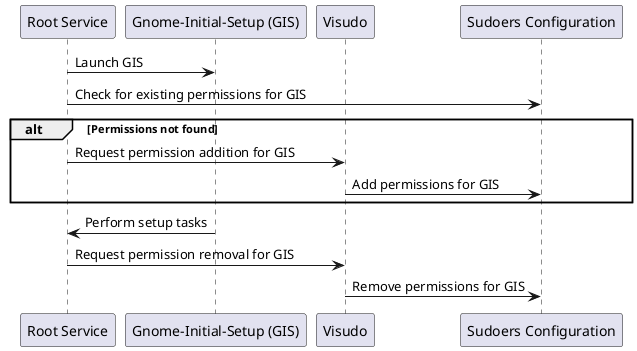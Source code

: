 @startuml gis-sudo-permissions-flow
Participant Root_Service as "Root Service"
Participant GIS as "Gnome-Initial-Setup (GIS)"
Participant Visudo as "Visudo"
Participant Sudoers as "Sudoers Configuration"

Root_Service -> GIS: Launch GIS
Root_Service -> Sudoers: Check for existing permissions for GIS
alt Permissions not found
    Root_Service -> Visudo: Request permission addition for GIS
    Visudo -> Sudoers: Add permissions for GIS
end
GIS -> Root_Service: Perform setup tasks
Root_Service -> Visudo: Request permission removal for GIS
Visudo -> Sudoers: Remove permissions for GIS
@enduml
